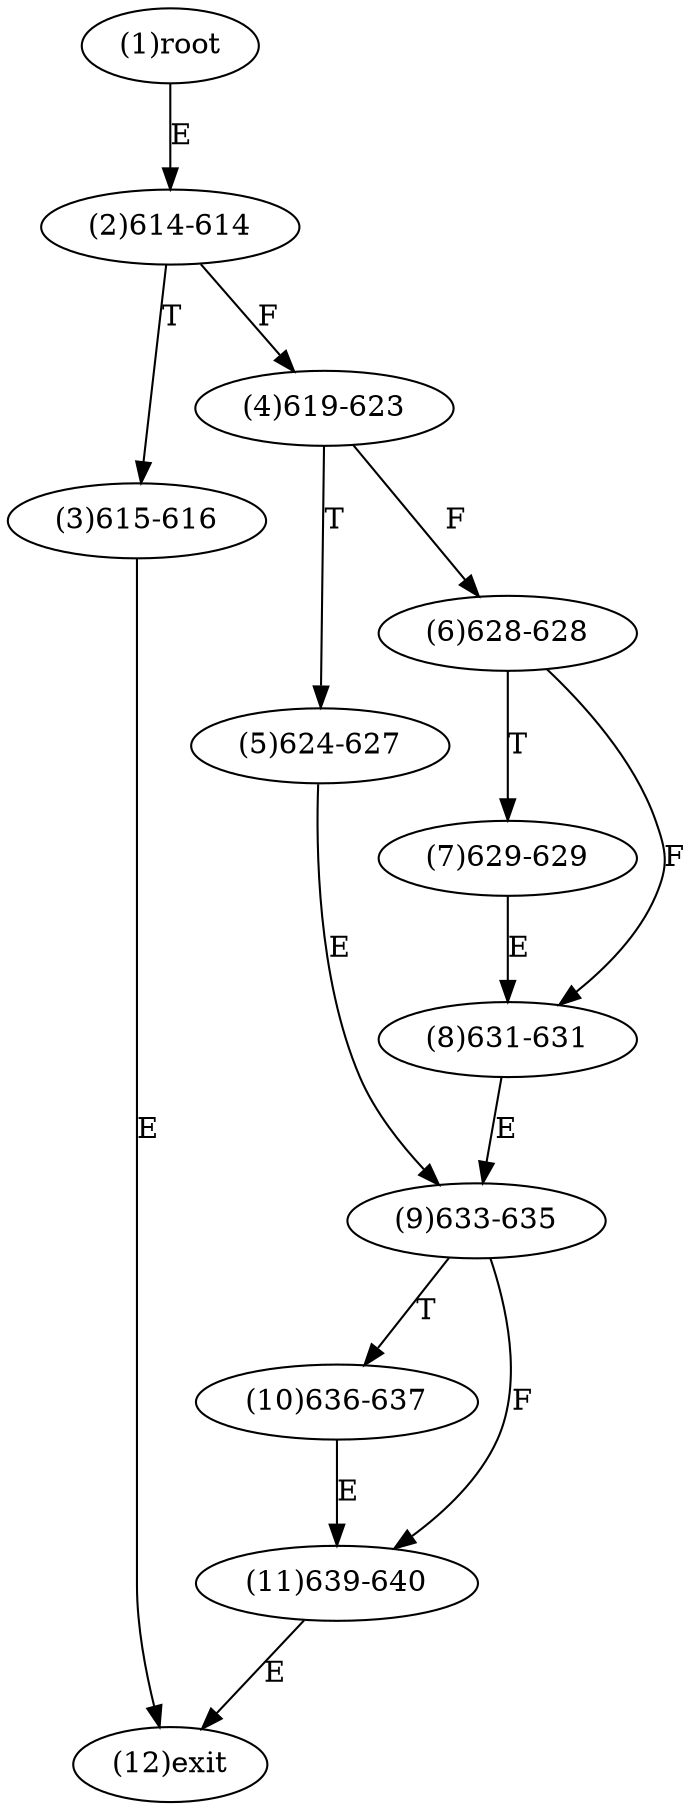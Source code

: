 digraph "" { 
1[ label="(1)root"];
2[ label="(2)614-614"];
3[ label="(3)615-616"];
4[ label="(4)619-623"];
5[ label="(5)624-627"];
6[ label="(6)628-628"];
7[ label="(7)629-629"];
8[ label="(8)631-631"];
9[ label="(9)633-635"];
10[ label="(10)636-637"];
11[ label="(11)639-640"];
12[ label="(12)exit"];
1->2[ label="E"];
2->4[ label="F"];
2->3[ label="T"];
3->12[ label="E"];
4->6[ label="F"];
4->5[ label="T"];
5->9[ label="E"];
6->8[ label="F"];
6->7[ label="T"];
7->8[ label="E"];
8->9[ label="E"];
9->11[ label="F"];
9->10[ label="T"];
10->11[ label="E"];
11->12[ label="E"];
}